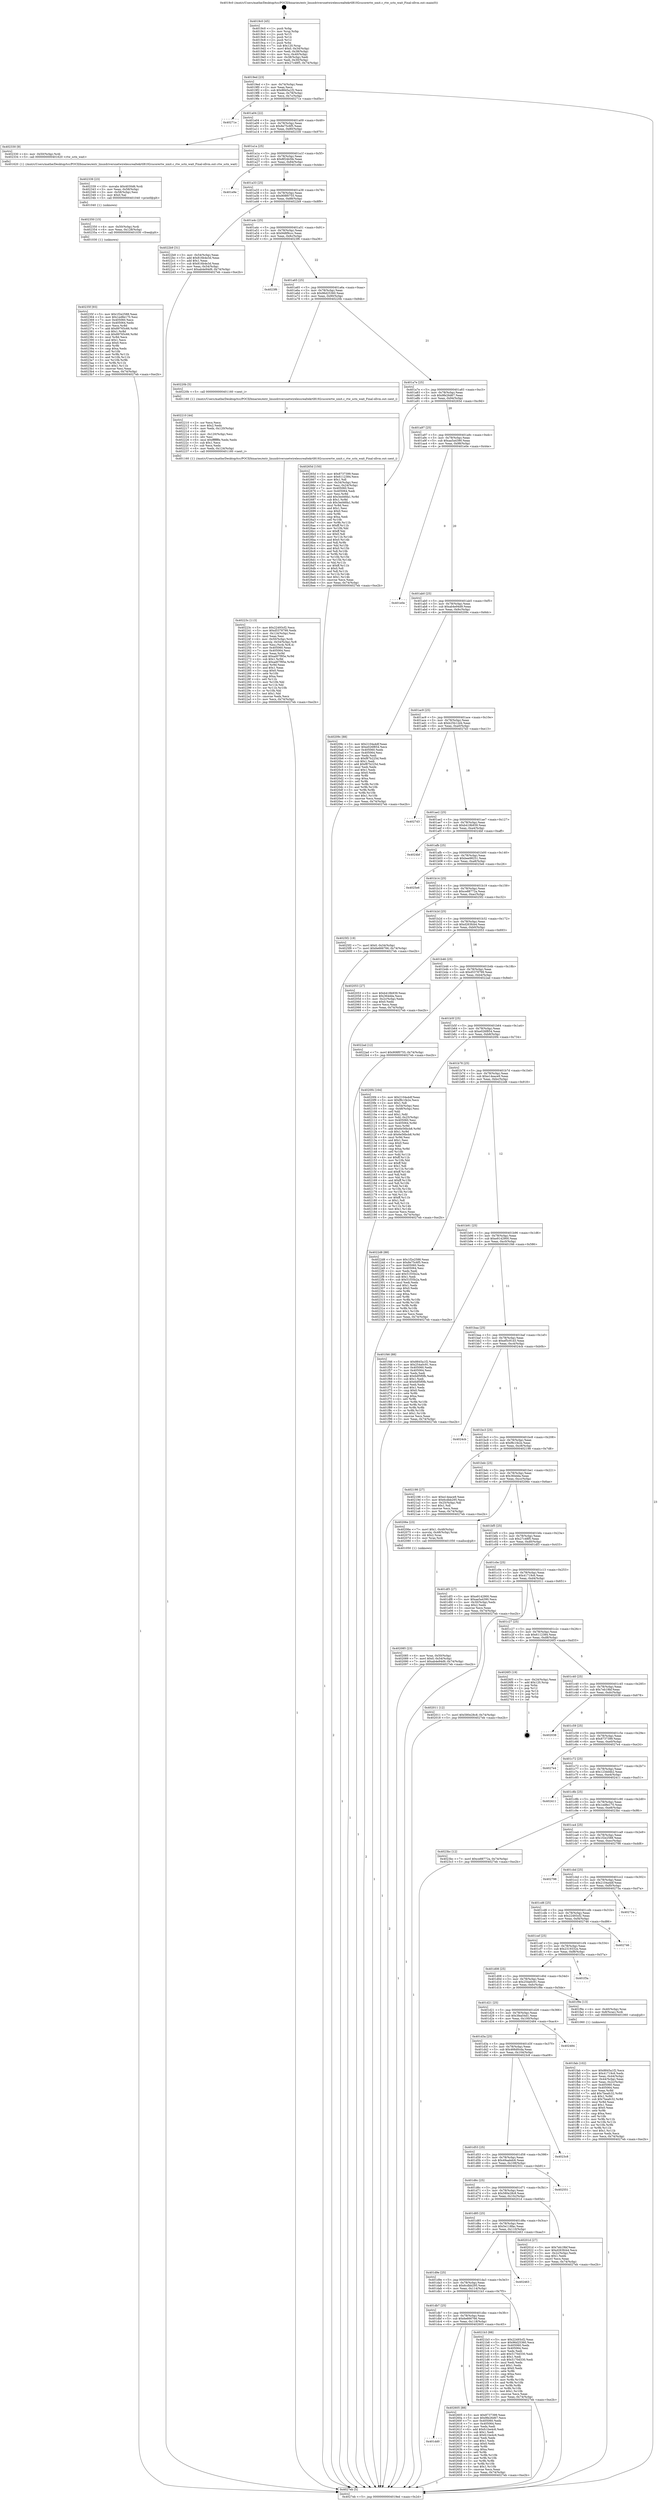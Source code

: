 digraph "0x4019c0" {
  label = "0x4019c0 (/mnt/c/Users/mathe/Desktop/tcc/POCII/binaries/extr_linuxdriversnetwirelessrealtekrtl8192cucorertw_xmit.c_rtw_sctx_wait_Final-ollvm.out::main(0))"
  labelloc = "t"
  node[shape=record]

  Entry [label="",width=0.3,height=0.3,shape=circle,fillcolor=black,style=filled]
  "0x4019ed" [label="{
     0x4019ed [23]\l
     | [instrs]\l
     &nbsp;&nbsp;0x4019ed \<+3\>: mov -0x74(%rbp),%eax\l
     &nbsp;&nbsp;0x4019f0 \<+2\>: mov %eax,%ecx\l
     &nbsp;&nbsp;0x4019f2 \<+6\>: sub $0x8845a1f2,%ecx\l
     &nbsp;&nbsp;0x4019f8 \<+3\>: mov %eax,-0x78(%rbp)\l
     &nbsp;&nbsp;0x4019fb \<+3\>: mov %ecx,-0x7c(%rbp)\l
     &nbsp;&nbsp;0x4019fe \<+6\>: je 000000000040271e \<main+0xd5e\>\l
  }"]
  "0x40271e" [label="{
     0x40271e\l
  }", style=dashed]
  "0x401a04" [label="{
     0x401a04 [22]\l
     | [instrs]\l
     &nbsp;&nbsp;0x401a04 \<+5\>: jmp 0000000000401a09 \<main+0x49\>\l
     &nbsp;&nbsp;0x401a09 \<+3\>: mov -0x78(%rbp),%eax\l
     &nbsp;&nbsp;0x401a0c \<+5\>: sub $0x8e75c6f5,%eax\l
     &nbsp;&nbsp;0x401a11 \<+3\>: mov %eax,-0x80(%rbp)\l
     &nbsp;&nbsp;0x401a14 \<+6\>: je 0000000000402330 \<main+0x970\>\l
  }"]
  Exit [label="",width=0.3,height=0.3,shape=circle,fillcolor=black,style=filled,peripheries=2]
  "0x402330" [label="{
     0x402330 [9]\l
     | [instrs]\l
     &nbsp;&nbsp;0x402330 \<+4\>: mov -0x50(%rbp),%rdi\l
     &nbsp;&nbsp;0x402334 \<+5\>: call 0000000000401620 \<rtw_sctx_wait\>\l
     | [calls]\l
     &nbsp;&nbsp;0x401620 \{1\} (/mnt/c/Users/mathe/Desktop/tcc/POCII/binaries/extr_linuxdriversnetwirelessrealtekrtl8192cucorertw_xmit.c_rtw_sctx_wait_Final-ollvm.out::rtw_sctx_wait)\l
  }"]
  "0x401a1a" [label="{
     0x401a1a [25]\l
     | [instrs]\l
     &nbsp;&nbsp;0x401a1a \<+5\>: jmp 0000000000401a1f \<main+0x5f\>\l
     &nbsp;&nbsp;0x401a1f \<+3\>: mov -0x78(%rbp),%eax\l
     &nbsp;&nbsp;0x401a22 \<+5\>: sub $0x8f24b5fe,%eax\l
     &nbsp;&nbsp;0x401a27 \<+6\>: mov %eax,-0x84(%rbp)\l
     &nbsp;&nbsp;0x401a2d \<+6\>: je 0000000000401e9e \<main+0x4de\>\l
  }"]
  "0x401dd0" [label="{
     0x401dd0\l
  }", style=dashed]
  "0x401e9e" [label="{
     0x401e9e\l
  }", style=dashed]
  "0x401a33" [label="{
     0x401a33 [25]\l
     | [instrs]\l
     &nbsp;&nbsp;0x401a33 \<+5\>: jmp 0000000000401a38 \<main+0x78\>\l
     &nbsp;&nbsp;0x401a38 \<+3\>: mov -0x78(%rbp),%eax\l
     &nbsp;&nbsp;0x401a3b \<+5\>: sub $0x908f0755,%eax\l
     &nbsp;&nbsp;0x401a40 \<+6\>: mov %eax,-0x88(%rbp)\l
     &nbsp;&nbsp;0x401a46 \<+6\>: je 00000000004022b9 \<main+0x8f9\>\l
  }"]
  "0x402605" [label="{
     0x402605 [88]\l
     | [instrs]\l
     &nbsp;&nbsp;0x402605 \<+5\>: mov $0x8737399,%eax\l
     &nbsp;&nbsp;0x40260a \<+5\>: mov $0x9fe26d67,%ecx\l
     &nbsp;&nbsp;0x40260f \<+7\>: mov 0x405060,%edx\l
     &nbsp;&nbsp;0x402616 \<+7\>: mov 0x405064,%esi\l
     &nbsp;&nbsp;0x40261d \<+2\>: mov %edx,%edi\l
     &nbsp;&nbsp;0x40261f \<+6\>: add $0xfc1be4c6,%edi\l
     &nbsp;&nbsp;0x402625 \<+3\>: sub $0x1,%edi\l
     &nbsp;&nbsp;0x402628 \<+6\>: sub $0xfc1be4c6,%edi\l
     &nbsp;&nbsp;0x40262e \<+3\>: imul %edi,%edx\l
     &nbsp;&nbsp;0x402631 \<+3\>: and $0x1,%edx\l
     &nbsp;&nbsp;0x402634 \<+3\>: cmp $0x0,%edx\l
     &nbsp;&nbsp;0x402637 \<+4\>: sete %r8b\l
     &nbsp;&nbsp;0x40263b \<+3\>: cmp $0xa,%esi\l
     &nbsp;&nbsp;0x40263e \<+4\>: setl %r9b\l
     &nbsp;&nbsp;0x402642 \<+3\>: mov %r8b,%r10b\l
     &nbsp;&nbsp;0x402645 \<+3\>: and %r9b,%r10b\l
     &nbsp;&nbsp;0x402648 \<+3\>: xor %r9b,%r8b\l
     &nbsp;&nbsp;0x40264b \<+3\>: or %r8b,%r10b\l
     &nbsp;&nbsp;0x40264e \<+4\>: test $0x1,%r10b\l
     &nbsp;&nbsp;0x402652 \<+3\>: cmovne %ecx,%eax\l
     &nbsp;&nbsp;0x402655 \<+3\>: mov %eax,-0x74(%rbp)\l
     &nbsp;&nbsp;0x402658 \<+5\>: jmp 00000000004027eb \<main+0xe2b\>\l
  }"]
  "0x4022b9" [label="{
     0x4022b9 [31]\l
     | [instrs]\l
     &nbsp;&nbsp;0x4022b9 \<+3\>: mov -0x54(%rbp),%eax\l
     &nbsp;&nbsp;0x4022bc \<+5\>: add $0x816b4e3d,%eax\l
     &nbsp;&nbsp;0x4022c1 \<+3\>: add $0x1,%eax\l
     &nbsp;&nbsp;0x4022c4 \<+5\>: sub $0x816b4e3d,%eax\l
     &nbsp;&nbsp;0x4022c9 \<+3\>: mov %eax,-0x54(%rbp)\l
     &nbsp;&nbsp;0x4022cc \<+7\>: movl $0xab4e94d9,-0x74(%rbp)\l
     &nbsp;&nbsp;0x4022d3 \<+5\>: jmp 00000000004027eb \<main+0xe2b\>\l
  }"]
  "0x401a4c" [label="{
     0x401a4c [25]\l
     | [instrs]\l
     &nbsp;&nbsp;0x401a4c \<+5\>: jmp 0000000000401a51 \<main+0x91\>\l
     &nbsp;&nbsp;0x401a51 \<+3\>: mov -0x78(%rbp),%eax\l
     &nbsp;&nbsp;0x401a54 \<+5\>: sub $0x948f9ccc,%eax\l
     &nbsp;&nbsp;0x401a59 \<+6\>: mov %eax,-0x8c(%rbp)\l
     &nbsp;&nbsp;0x401a5f \<+6\>: je 00000000004023f6 \<main+0xa36\>\l
  }"]
  "0x40235f" [label="{
     0x40235f [93]\l
     | [instrs]\l
     &nbsp;&nbsp;0x40235f \<+5\>: mov $0x1f2e2588,%eax\l
     &nbsp;&nbsp;0x402364 \<+5\>: mov $0x1ed8e170,%esi\l
     &nbsp;&nbsp;0x402369 \<+7\>: mov 0x405060,%ecx\l
     &nbsp;&nbsp;0x402370 \<+7\>: mov 0x405064,%edx\l
     &nbsp;&nbsp;0x402377 \<+3\>: mov %ecx,%r8d\l
     &nbsp;&nbsp;0x40237a \<+7\>: add $0x89765c66,%r8d\l
     &nbsp;&nbsp;0x402381 \<+4\>: sub $0x1,%r8d\l
     &nbsp;&nbsp;0x402385 \<+7\>: sub $0x89765c66,%r8d\l
     &nbsp;&nbsp;0x40238c \<+4\>: imul %r8d,%ecx\l
     &nbsp;&nbsp;0x402390 \<+3\>: and $0x1,%ecx\l
     &nbsp;&nbsp;0x402393 \<+3\>: cmp $0x0,%ecx\l
     &nbsp;&nbsp;0x402396 \<+4\>: sete %r9b\l
     &nbsp;&nbsp;0x40239a \<+3\>: cmp $0xa,%edx\l
     &nbsp;&nbsp;0x40239d \<+4\>: setl %r10b\l
     &nbsp;&nbsp;0x4023a1 \<+3\>: mov %r9b,%r11b\l
     &nbsp;&nbsp;0x4023a4 \<+3\>: and %r10b,%r11b\l
     &nbsp;&nbsp;0x4023a7 \<+3\>: xor %r10b,%r9b\l
     &nbsp;&nbsp;0x4023aa \<+3\>: or %r9b,%r11b\l
     &nbsp;&nbsp;0x4023ad \<+4\>: test $0x1,%r11b\l
     &nbsp;&nbsp;0x4023b1 \<+3\>: cmovne %esi,%eax\l
     &nbsp;&nbsp;0x4023b4 \<+3\>: mov %eax,-0x74(%rbp)\l
     &nbsp;&nbsp;0x4023b7 \<+5\>: jmp 00000000004027eb \<main+0xe2b\>\l
  }"]
  "0x4023f6" [label="{
     0x4023f6\l
  }", style=dashed]
  "0x401a65" [label="{
     0x401a65 [25]\l
     | [instrs]\l
     &nbsp;&nbsp;0x401a65 \<+5\>: jmp 0000000000401a6a \<main+0xaa\>\l
     &nbsp;&nbsp;0x401a6a \<+3\>: mov -0x78(%rbp),%eax\l
     &nbsp;&nbsp;0x401a6d \<+5\>: sub $0x96d25360,%eax\l
     &nbsp;&nbsp;0x401a72 \<+6\>: mov %eax,-0x90(%rbp)\l
     &nbsp;&nbsp;0x401a78 \<+6\>: je 000000000040220b \<main+0x84b\>\l
  }"]
  "0x402350" [label="{
     0x402350 [15]\l
     | [instrs]\l
     &nbsp;&nbsp;0x402350 \<+4\>: mov -0x50(%rbp),%rdi\l
     &nbsp;&nbsp;0x402354 \<+6\>: mov %eax,-0x128(%rbp)\l
     &nbsp;&nbsp;0x40235a \<+5\>: call 0000000000401030 \<free@plt\>\l
     | [calls]\l
     &nbsp;&nbsp;0x401030 \{1\} (unknown)\l
  }"]
  "0x40220b" [label="{
     0x40220b [5]\l
     | [instrs]\l
     &nbsp;&nbsp;0x40220b \<+5\>: call 0000000000401160 \<next_i\>\l
     | [calls]\l
     &nbsp;&nbsp;0x401160 \{1\} (/mnt/c/Users/mathe/Desktop/tcc/POCII/binaries/extr_linuxdriversnetwirelessrealtekrtl8192cucorertw_xmit.c_rtw_sctx_wait_Final-ollvm.out::next_i)\l
  }"]
  "0x401a7e" [label="{
     0x401a7e [25]\l
     | [instrs]\l
     &nbsp;&nbsp;0x401a7e \<+5\>: jmp 0000000000401a83 \<main+0xc3\>\l
     &nbsp;&nbsp;0x401a83 \<+3\>: mov -0x78(%rbp),%eax\l
     &nbsp;&nbsp;0x401a86 \<+5\>: sub $0x9fe26d67,%eax\l
     &nbsp;&nbsp;0x401a8b \<+6\>: mov %eax,-0x94(%rbp)\l
     &nbsp;&nbsp;0x401a91 \<+6\>: je 000000000040265d \<main+0xc9d\>\l
  }"]
  "0x402339" [label="{
     0x402339 [23]\l
     | [instrs]\l
     &nbsp;&nbsp;0x402339 \<+10\>: movabs $0x4030d6,%rdi\l
     &nbsp;&nbsp;0x402343 \<+3\>: mov %eax,-0x58(%rbp)\l
     &nbsp;&nbsp;0x402346 \<+3\>: mov -0x58(%rbp),%esi\l
     &nbsp;&nbsp;0x402349 \<+2\>: mov $0x0,%al\l
     &nbsp;&nbsp;0x40234b \<+5\>: call 0000000000401040 \<printf@plt\>\l
     | [calls]\l
     &nbsp;&nbsp;0x401040 \{1\} (unknown)\l
  }"]
  "0x40265d" [label="{
     0x40265d [150]\l
     | [instrs]\l
     &nbsp;&nbsp;0x40265d \<+5\>: mov $0x8737399,%eax\l
     &nbsp;&nbsp;0x402662 \<+5\>: mov $0x6112384,%ecx\l
     &nbsp;&nbsp;0x402667 \<+2\>: mov $0x1,%dl\l
     &nbsp;&nbsp;0x402669 \<+3\>: mov -0x34(%rbp),%esi\l
     &nbsp;&nbsp;0x40266c \<+3\>: mov %esi,-0x24(%rbp)\l
     &nbsp;&nbsp;0x40266f \<+7\>: mov 0x405060,%esi\l
     &nbsp;&nbsp;0x402676 \<+7\>: mov 0x405064,%edi\l
     &nbsp;&nbsp;0x40267d \<+3\>: mov %esi,%r8d\l
     &nbsp;&nbsp;0x402680 \<+7\>: add $0x3ed46fa1,%r8d\l
     &nbsp;&nbsp;0x402687 \<+4\>: sub $0x1,%r8d\l
     &nbsp;&nbsp;0x40268b \<+7\>: sub $0x3ed46fa1,%r8d\l
     &nbsp;&nbsp;0x402692 \<+4\>: imul %r8d,%esi\l
     &nbsp;&nbsp;0x402696 \<+3\>: and $0x1,%esi\l
     &nbsp;&nbsp;0x402699 \<+3\>: cmp $0x0,%esi\l
     &nbsp;&nbsp;0x40269c \<+4\>: sete %r9b\l
     &nbsp;&nbsp;0x4026a0 \<+3\>: cmp $0xa,%edi\l
     &nbsp;&nbsp;0x4026a3 \<+4\>: setl %r10b\l
     &nbsp;&nbsp;0x4026a7 \<+3\>: mov %r9b,%r11b\l
     &nbsp;&nbsp;0x4026aa \<+4\>: xor $0xff,%r11b\l
     &nbsp;&nbsp;0x4026ae \<+3\>: mov %r10b,%bl\l
     &nbsp;&nbsp;0x4026b1 \<+3\>: xor $0xff,%bl\l
     &nbsp;&nbsp;0x4026b4 \<+3\>: xor $0x0,%dl\l
     &nbsp;&nbsp;0x4026b7 \<+3\>: mov %r11b,%r14b\l
     &nbsp;&nbsp;0x4026ba \<+4\>: and $0x0,%r14b\l
     &nbsp;&nbsp;0x4026be \<+3\>: and %dl,%r9b\l
     &nbsp;&nbsp;0x4026c1 \<+3\>: mov %bl,%r15b\l
     &nbsp;&nbsp;0x4026c4 \<+4\>: and $0x0,%r15b\l
     &nbsp;&nbsp;0x4026c8 \<+3\>: and %dl,%r10b\l
     &nbsp;&nbsp;0x4026cb \<+3\>: or %r9b,%r14b\l
     &nbsp;&nbsp;0x4026ce \<+3\>: or %r10b,%r15b\l
     &nbsp;&nbsp;0x4026d1 \<+3\>: xor %r15b,%r14b\l
     &nbsp;&nbsp;0x4026d4 \<+3\>: or %bl,%r11b\l
     &nbsp;&nbsp;0x4026d7 \<+4\>: xor $0xff,%r11b\l
     &nbsp;&nbsp;0x4026db \<+3\>: or $0x0,%dl\l
     &nbsp;&nbsp;0x4026de \<+3\>: and %dl,%r11b\l
     &nbsp;&nbsp;0x4026e1 \<+3\>: or %r11b,%r14b\l
     &nbsp;&nbsp;0x4026e4 \<+4\>: test $0x1,%r14b\l
     &nbsp;&nbsp;0x4026e8 \<+3\>: cmovne %ecx,%eax\l
     &nbsp;&nbsp;0x4026eb \<+3\>: mov %eax,-0x74(%rbp)\l
     &nbsp;&nbsp;0x4026ee \<+5\>: jmp 00000000004027eb \<main+0xe2b\>\l
  }"]
  "0x401a97" [label="{
     0x401a97 [25]\l
     | [instrs]\l
     &nbsp;&nbsp;0x401a97 \<+5\>: jmp 0000000000401a9c \<main+0xdc\>\l
     &nbsp;&nbsp;0x401a9c \<+3\>: mov -0x78(%rbp),%eax\l
     &nbsp;&nbsp;0x401a9f \<+5\>: sub $0xaa5a4390,%eax\l
     &nbsp;&nbsp;0x401aa4 \<+6\>: mov %eax,-0x98(%rbp)\l
     &nbsp;&nbsp;0x401aaa \<+6\>: je 0000000000401e0e \<main+0x44e\>\l
  }"]
  "0x40223c" [label="{
     0x40223c [113]\l
     | [instrs]\l
     &nbsp;&nbsp;0x40223c \<+5\>: mov $0x22493cf2,%ecx\l
     &nbsp;&nbsp;0x402241 \<+5\>: mov $0xd5378799,%edx\l
     &nbsp;&nbsp;0x402246 \<+6\>: mov -0x124(%rbp),%esi\l
     &nbsp;&nbsp;0x40224c \<+3\>: imul %eax,%esi\l
     &nbsp;&nbsp;0x40224f \<+4\>: mov -0x50(%rbp),%rdi\l
     &nbsp;&nbsp;0x402253 \<+4\>: movslq -0x54(%rbp),%r8\l
     &nbsp;&nbsp;0x402257 \<+4\>: mov %esi,(%rdi,%r8,4)\l
     &nbsp;&nbsp;0x40225b \<+7\>: mov 0x405060,%eax\l
     &nbsp;&nbsp;0x402262 \<+7\>: mov 0x405064,%esi\l
     &nbsp;&nbsp;0x402269 \<+3\>: mov %eax,%r9d\l
     &nbsp;&nbsp;0x40226c \<+7\>: add $0xad07f95e,%r9d\l
     &nbsp;&nbsp;0x402273 \<+4\>: sub $0x1,%r9d\l
     &nbsp;&nbsp;0x402277 \<+7\>: sub $0xad07f95e,%r9d\l
     &nbsp;&nbsp;0x40227e \<+4\>: imul %r9d,%eax\l
     &nbsp;&nbsp;0x402282 \<+3\>: and $0x1,%eax\l
     &nbsp;&nbsp;0x402285 \<+3\>: cmp $0x0,%eax\l
     &nbsp;&nbsp;0x402288 \<+4\>: sete %r10b\l
     &nbsp;&nbsp;0x40228c \<+3\>: cmp $0xa,%esi\l
     &nbsp;&nbsp;0x40228f \<+4\>: setl %r11b\l
     &nbsp;&nbsp;0x402293 \<+3\>: mov %r10b,%bl\l
     &nbsp;&nbsp;0x402296 \<+3\>: and %r11b,%bl\l
     &nbsp;&nbsp;0x402299 \<+3\>: xor %r11b,%r10b\l
     &nbsp;&nbsp;0x40229c \<+3\>: or %r10b,%bl\l
     &nbsp;&nbsp;0x40229f \<+3\>: test $0x1,%bl\l
     &nbsp;&nbsp;0x4022a2 \<+3\>: cmovne %edx,%ecx\l
     &nbsp;&nbsp;0x4022a5 \<+3\>: mov %ecx,-0x74(%rbp)\l
     &nbsp;&nbsp;0x4022a8 \<+5\>: jmp 00000000004027eb \<main+0xe2b\>\l
  }"]
  "0x401e0e" [label="{
     0x401e0e\l
  }", style=dashed]
  "0x401ab0" [label="{
     0x401ab0 [25]\l
     | [instrs]\l
     &nbsp;&nbsp;0x401ab0 \<+5\>: jmp 0000000000401ab5 \<main+0xf5\>\l
     &nbsp;&nbsp;0x401ab5 \<+3\>: mov -0x78(%rbp),%eax\l
     &nbsp;&nbsp;0x401ab8 \<+5\>: sub $0xab4e94d9,%eax\l
     &nbsp;&nbsp;0x401abd \<+6\>: mov %eax,-0x9c(%rbp)\l
     &nbsp;&nbsp;0x401ac3 \<+6\>: je 000000000040209c \<main+0x6dc\>\l
  }"]
  "0x402210" [label="{
     0x402210 [44]\l
     | [instrs]\l
     &nbsp;&nbsp;0x402210 \<+2\>: xor %ecx,%ecx\l
     &nbsp;&nbsp;0x402212 \<+5\>: mov $0x2,%edx\l
     &nbsp;&nbsp;0x402217 \<+6\>: mov %edx,-0x120(%rbp)\l
     &nbsp;&nbsp;0x40221d \<+1\>: cltd\l
     &nbsp;&nbsp;0x40221e \<+6\>: mov -0x120(%rbp),%esi\l
     &nbsp;&nbsp;0x402224 \<+2\>: idiv %esi\l
     &nbsp;&nbsp;0x402226 \<+6\>: imul $0xfffffffe,%edx,%edx\l
     &nbsp;&nbsp;0x40222c \<+3\>: sub $0x1,%ecx\l
     &nbsp;&nbsp;0x40222f \<+2\>: sub %ecx,%edx\l
     &nbsp;&nbsp;0x402231 \<+6\>: mov %edx,-0x124(%rbp)\l
     &nbsp;&nbsp;0x402237 \<+5\>: call 0000000000401160 \<next_i\>\l
     | [calls]\l
     &nbsp;&nbsp;0x401160 \{1\} (/mnt/c/Users/mathe/Desktop/tcc/POCII/binaries/extr_linuxdriversnetwirelessrealtekrtl8192cucorertw_xmit.c_rtw_sctx_wait_Final-ollvm.out::next_i)\l
  }"]
  "0x40209c" [label="{
     0x40209c [88]\l
     | [instrs]\l
     &nbsp;&nbsp;0x40209c \<+5\>: mov $0x2104a4df,%eax\l
     &nbsp;&nbsp;0x4020a1 \<+5\>: mov $0xe026f854,%ecx\l
     &nbsp;&nbsp;0x4020a6 \<+7\>: mov 0x405060,%edx\l
     &nbsp;&nbsp;0x4020ad \<+7\>: mov 0x405064,%esi\l
     &nbsp;&nbsp;0x4020b4 \<+2\>: mov %edx,%edi\l
     &nbsp;&nbsp;0x4020b6 \<+6\>: sub $0xf87b225d,%edi\l
     &nbsp;&nbsp;0x4020bc \<+3\>: sub $0x1,%edi\l
     &nbsp;&nbsp;0x4020bf \<+6\>: add $0xf87b225d,%edi\l
     &nbsp;&nbsp;0x4020c5 \<+3\>: imul %edi,%edx\l
     &nbsp;&nbsp;0x4020c8 \<+3\>: and $0x1,%edx\l
     &nbsp;&nbsp;0x4020cb \<+3\>: cmp $0x0,%edx\l
     &nbsp;&nbsp;0x4020ce \<+4\>: sete %r8b\l
     &nbsp;&nbsp;0x4020d2 \<+3\>: cmp $0xa,%esi\l
     &nbsp;&nbsp;0x4020d5 \<+4\>: setl %r9b\l
     &nbsp;&nbsp;0x4020d9 \<+3\>: mov %r8b,%r10b\l
     &nbsp;&nbsp;0x4020dc \<+3\>: and %r9b,%r10b\l
     &nbsp;&nbsp;0x4020df \<+3\>: xor %r9b,%r8b\l
     &nbsp;&nbsp;0x4020e2 \<+3\>: or %r8b,%r10b\l
     &nbsp;&nbsp;0x4020e5 \<+4\>: test $0x1,%r10b\l
     &nbsp;&nbsp;0x4020e9 \<+3\>: cmovne %ecx,%eax\l
     &nbsp;&nbsp;0x4020ec \<+3\>: mov %eax,-0x74(%rbp)\l
     &nbsp;&nbsp;0x4020ef \<+5\>: jmp 00000000004027eb \<main+0xe2b\>\l
  }"]
  "0x401ac9" [label="{
     0x401ac9 [25]\l
     | [instrs]\l
     &nbsp;&nbsp;0x401ac9 \<+5\>: jmp 0000000000401ace \<main+0x10e\>\l
     &nbsp;&nbsp;0x401ace \<+3\>: mov -0x78(%rbp),%eax\l
     &nbsp;&nbsp;0x401ad1 \<+5\>: sub $0xb25b12d4,%eax\l
     &nbsp;&nbsp;0x401ad6 \<+6\>: mov %eax,-0xa0(%rbp)\l
     &nbsp;&nbsp;0x401adc \<+6\>: je 00000000004027d3 \<main+0xe13\>\l
  }"]
  "0x401db7" [label="{
     0x401db7 [25]\l
     | [instrs]\l
     &nbsp;&nbsp;0x401db7 \<+5\>: jmp 0000000000401dbc \<main+0x3fc\>\l
     &nbsp;&nbsp;0x401dbc \<+3\>: mov -0x78(%rbp),%eax\l
     &nbsp;&nbsp;0x401dbf \<+5\>: sub $0x6e666766,%eax\l
     &nbsp;&nbsp;0x401dc4 \<+6\>: mov %eax,-0x118(%rbp)\l
     &nbsp;&nbsp;0x401dca \<+6\>: je 0000000000402605 \<main+0xc45\>\l
  }"]
  "0x4027d3" [label="{
     0x4027d3\l
  }", style=dashed]
  "0x401ae2" [label="{
     0x401ae2 [25]\l
     | [instrs]\l
     &nbsp;&nbsp;0x401ae2 \<+5\>: jmp 0000000000401ae7 \<main+0x127\>\l
     &nbsp;&nbsp;0x401ae7 \<+3\>: mov -0x78(%rbp),%eax\l
     &nbsp;&nbsp;0x401aea \<+5\>: sub $0xb418b939,%eax\l
     &nbsp;&nbsp;0x401aef \<+6\>: mov %eax,-0xa4(%rbp)\l
     &nbsp;&nbsp;0x401af5 \<+6\>: je 00000000004024bf \<main+0xaff\>\l
  }"]
  "0x4021b3" [label="{
     0x4021b3 [88]\l
     | [instrs]\l
     &nbsp;&nbsp;0x4021b3 \<+5\>: mov $0x22493cf2,%eax\l
     &nbsp;&nbsp;0x4021b8 \<+5\>: mov $0x96d25360,%ecx\l
     &nbsp;&nbsp;0x4021bd \<+7\>: mov 0x405060,%edx\l
     &nbsp;&nbsp;0x4021c4 \<+7\>: mov 0x405064,%esi\l
     &nbsp;&nbsp;0x4021cb \<+2\>: mov %edx,%edi\l
     &nbsp;&nbsp;0x4021cd \<+6\>: add $0x5170d330,%edi\l
     &nbsp;&nbsp;0x4021d3 \<+3\>: sub $0x1,%edi\l
     &nbsp;&nbsp;0x4021d6 \<+6\>: sub $0x5170d330,%edi\l
     &nbsp;&nbsp;0x4021dc \<+3\>: imul %edi,%edx\l
     &nbsp;&nbsp;0x4021df \<+3\>: and $0x1,%edx\l
     &nbsp;&nbsp;0x4021e2 \<+3\>: cmp $0x0,%edx\l
     &nbsp;&nbsp;0x4021e5 \<+4\>: sete %r8b\l
     &nbsp;&nbsp;0x4021e9 \<+3\>: cmp $0xa,%esi\l
     &nbsp;&nbsp;0x4021ec \<+4\>: setl %r9b\l
     &nbsp;&nbsp;0x4021f0 \<+3\>: mov %r8b,%r10b\l
     &nbsp;&nbsp;0x4021f3 \<+3\>: and %r9b,%r10b\l
     &nbsp;&nbsp;0x4021f6 \<+3\>: xor %r9b,%r8b\l
     &nbsp;&nbsp;0x4021f9 \<+3\>: or %r8b,%r10b\l
     &nbsp;&nbsp;0x4021fc \<+4\>: test $0x1,%r10b\l
     &nbsp;&nbsp;0x402200 \<+3\>: cmovne %ecx,%eax\l
     &nbsp;&nbsp;0x402203 \<+3\>: mov %eax,-0x74(%rbp)\l
     &nbsp;&nbsp;0x402206 \<+5\>: jmp 00000000004027eb \<main+0xe2b\>\l
  }"]
  "0x4024bf" [label="{
     0x4024bf\l
  }", style=dashed]
  "0x401afb" [label="{
     0x401afb [25]\l
     | [instrs]\l
     &nbsp;&nbsp;0x401afb \<+5\>: jmp 0000000000401b00 \<main+0x140\>\l
     &nbsp;&nbsp;0x401b00 \<+3\>: mov -0x78(%rbp),%eax\l
     &nbsp;&nbsp;0x401b03 \<+5\>: sub $0xbee98251,%eax\l
     &nbsp;&nbsp;0x401b08 \<+6\>: mov %eax,-0xa8(%rbp)\l
     &nbsp;&nbsp;0x401b0e \<+6\>: je 00000000004025e6 \<main+0xc26\>\l
  }"]
  "0x401d9e" [label="{
     0x401d9e [25]\l
     | [instrs]\l
     &nbsp;&nbsp;0x401d9e \<+5\>: jmp 0000000000401da3 \<main+0x3e3\>\l
     &nbsp;&nbsp;0x401da3 \<+3\>: mov -0x78(%rbp),%eax\l
     &nbsp;&nbsp;0x401da6 \<+5\>: sub $0x6cdbb295,%eax\l
     &nbsp;&nbsp;0x401dab \<+6\>: mov %eax,-0x114(%rbp)\l
     &nbsp;&nbsp;0x401db1 \<+6\>: je 00000000004021b3 \<main+0x7f3\>\l
  }"]
  "0x4025e6" [label="{
     0x4025e6\l
  }", style=dashed]
  "0x401b14" [label="{
     0x401b14 [25]\l
     | [instrs]\l
     &nbsp;&nbsp;0x401b14 \<+5\>: jmp 0000000000401b19 \<main+0x159\>\l
     &nbsp;&nbsp;0x401b19 \<+3\>: mov -0x78(%rbp),%eax\l
     &nbsp;&nbsp;0x401b1c \<+5\>: sub $0xce88772a,%eax\l
     &nbsp;&nbsp;0x401b21 \<+6\>: mov %eax,-0xac(%rbp)\l
     &nbsp;&nbsp;0x401b27 \<+6\>: je 00000000004025f2 \<main+0xc32\>\l
  }"]
  "0x402463" [label="{
     0x402463\l
  }", style=dashed]
  "0x4025f2" [label="{
     0x4025f2 [19]\l
     | [instrs]\l
     &nbsp;&nbsp;0x4025f2 \<+7\>: movl $0x0,-0x34(%rbp)\l
     &nbsp;&nbsp;0x4025f9 \<+7\>: movl $0x6e666766,-0x74(%rbp)\l
     &nbsp;&nbsp;0x402600 \<+5\>: jmp 00000000004027eb \<main+0xe2b\>\l
  }"]
  "0x401b2d" [label="{
     0x401b2d [25]\l
     | [instrs]\l
     &nbsp;&nbsp;0x401b2d \<+5\>: jmp 0000000000401b32 \<main+0x172\>\l
     &nbsp;&nbsp;0x401b32 \<+3\>: mov -0x78(%rbp),%eax\l
     &nbsp;&nbsp;0x401b35 \<+5\>: sub $0xd263fcb4,%eax\l
     &nbsp;&nbsp;0x401b3a \<+6\>: mov %eax,-0xb0(%rbp)\l
     &nbsp;&nbsp;0x401b40 \<+6\>: je 0000000000402053 \<main+0x693\>\l
  }"]
  "0x402085" [label="{
     0x402085 [23]\l
     | [instrs]\l
     &nbsp;&nbsp;0x402085 \<+4\>: mov %rax,-0x50(%rbp)\l
     &nbsp;&nbsp;0x402089 \<+7\>: movl $0x0,-0x54(%rbp)\l
     &nbsp;&nbsp;0x402090 \<+7\>: movl $0xab4e94d9,-0x74(%rbp)\l
     &nbsp;&nbsp;0x402097 \<+5\>: jmp 00000000004027eb \<main+0xe2b\>\l
  }"]
  "0x402053" [label="{
     0x402053 [27]\l
     | [instrs]\l
     &nbsp;&nbsp;0x402053 \<+5\>: mov $0xb418b939,%eax\l
     &nbsp;&nbsp;0x402058 \<+5\>: mov $0x364dda,%ecx\l
     &nbsp;&nbsp;0x40205d \<+3\>: mov -0x2c(%rbp),%edx\l
     &nbsp;&nbsp;0x402060 \<+3\>: cmp $0x0,%edx\l
     &nbsp;&nbsp;0x402063 \<+3\>: cmove %ecx,%eax\l
     &nbsp;&nbsp;0x402066 \<+3\>: mov %eax,-0x74(%rbp)\l
     &nbsp;&nbsp;0x402069 \<+5\>: jmp 00000000004027eb \<main+0xe2b\>\l
  }"]
  "0x401b46" [label="{
     0x401b46 [25]\l
     | [instrs]\l
     &nbsp;&nbsp;0x401b46 \<+5\>: jmp 0000000000401b4b \<main+0x18b\>\l
     &nbsp;&nbsp;0x401b4b \<+3\>: mov -0x78(%rbp),%eax\l
     &nbsp;&nbsp;0x401b4e \<+5\>: sub $0xd5378799,%eax\l
     &nbsp;&nbsp;0x401b53 \<+6\>: mov %eax,-0xb4(%rbp)\l
     &nbsp;&nbsp;0x401b59 \<+6\>: je 00000000004022ad \<main+0x8ed\>\l
  }"]
  "0x401d85" [label="{
     0x401d85 [25]\l
     | [instrs]\l
     &nbsp;&nbsp;0x401d85 \<+5\>: jmp 0000000000401d8a \<main+0x3ca\>\l
     &nbsp;&nbsp;0x401d8a \<+3\>: mov -0x78(%rbp),%eax\l
     &nbsp;&nbsp;0x401d8d \<+5\>: sub $0x5e118fac,%eax\l
     &nbsp;&nbsp;0x401d92 \<+6\>: mov %eax,-0x110(%rbp)\l
     &nbsp;&nbsp;0x401d98 \<+6\>: je 0000000000402463 \<main+0xaa3\>\l
  }"]
  "0x4022ad" [label="{
     0x4022ad [12]\l
     | [instrs]\l
     &nbsp;&nbsp;0x4022ad \<+7\>: movl $0x908f0755,-0x74(%rbp)\l
     &nbsp;&nbsp;0x4022b4 \<+5\>: jmp 00000000004027eb \<main+0xe2b\>\l
  }"]
  "0x401b5f" [label="{
     0x401b5f [25]\l
     | [instrs]\l
     &nbsp;&nbsp;0x401b5f \<+5\>: jmp 0000000000401b64 \<main+0x1a4\>\l
     &nbsp;&nbsp;0x401b64 \<+3\>: mov -0x78(%rbp),%eax\l
     &nbsp;&nbsp;0x401b67 \<+5\>: sub $0xe026f854,%eax\l
     &nbsp;&nbsp;0x401b6c \<+6\>: mov %eax,-0xb8(%rbp)\l
     &nbsp;&nbsp;0x401b72 \<+6\>: je 00000000004020f4 \<main+0x734\>\l
  }"]
  "0x40201d" [label="{
     0x40201d [27]\l
     | [instrs]\l
     &nbsp;&nbsp;0x40201d \<+5\>: mov $0x7eb19bf,%eax\l
     &nbsp;&nbsp;0x402022 \<+5\>: mov $0xd263fcb4,%ecx\l
     &nbsp;&nbsp;0x402027 \<+3\>: mov -0x2c(%rbp),%edx\l
     &nbsp;&nbsp;0x40202a \<+3\>: cmp $0x1,%edx\l
     &nbsp;&nbsp;0x40202d \<+3\>: cmovl %ecx,%eax\l
     &nbsp;&nbsp;0x402030 \<+3\>: mov %eax,-0x74(%rbp)\l
     &nbsp;&nbsp;0x402033 \<+5\>: jmp 00000000004027eb \<main+0xe2b\>\l
  }"]
  "0x4020f4" [label="{
     0x4020f4 [164]\l
     | [instrs]\l
     &nbsp;&nbsp;0x4020f4 \<+5\>: mov $0x2104a4df,%eax\l
     &nbsp;&nbsp;0x4020f9 \<+5\>: mov $0xf8c1fe2e,%ecx\l
     &nbsp;&nbsp;0x4020fe \<+2\>: mov $0x1,%dl\l
     &nbsp;&nbsp;0x402100 \<+3\>: mov -0x54(%rbp),%esi\l
     &nbsp;&nbsp;0x402103 \<+3\>: cmp -0x48(%rbp),%esi\l
     &nbsp;&nbsp;0x402106 \<+4\>: setl %dil\l
     &nbsp;&nbsp;0x40210a \<+4\>: and $0x1,%dil\l
     &nbsp;&nbsp;0x40210e \<+4\>: mov %dil,-0x25(%rbp)\l
     &nbsp;&nbsp;0x402112 \<+7\>: mov 0x405060,%esi\l
     &nbsp;&nbsp;0x402119 \<+8\>: mov 0x405064,%r8d\l
     &nbsp;&nbsp;0x402121 \<+3\>: mov %esi,%r9d\l
     &nbsp;&nbsp;0x402124 \<+7\>: add $0x6e56bcb8,%r9d\l
     &nbsp;&nbsp;0x40212b \<+4\>: sub $0x1,%r9d\l
     &nbsp;&nbsp;0x40212f \<+7\>: sub $0x6e56bcb8,%r9d\l
     &nbsp;&nbsp;0x402136 \<+4\>: imul %r9d,%esi\l
     &nbsp;&nbsp;0x40213a \<+3\>: and $0x1,%esi\l
     &nbsp;&nbsp;0x40213d \<+3\>: cmp $0x0,%esi\l
     &nbsp;&nbsp;0x402140 \<+4\>: sete %dil\l
     &nbsp;&nbsp;0x402144 \<+4\>: cmp $0xa,%r8d\l
     &nbsp;&nbsp;0x402148 \<+4\>: setl %r10b\l
     &nbsp;&nbsp;0x40214c \<+3\>: mov %dil,%r11b\l
     &nbsp;&nbsp;0x40214f \<+4\>: xor $0xff,%r11b\l
     &nbsp;&nbsp;0x402153 \<+3\>: mov %r10b,%bl\l
     &nbsp;&nbsp;0x402156 \<+3\>: xor $0xff,%bl\l
     &nbsp;&nbsp;0x402159 \<+3\>: xor $0x1,%dl\l
     &nbsp;&nbsp;0x40215c \<+3\>: mov %r11b,%r14b\l
     &nbsp;&nbsp;0x40215f \<+4\>: and $0xff,%r14b\l
     &nbsp;&nbsp;0x402163 \<+3\>: and %dl,%dil\l
     &nbsp;&nbsp;0x402166 \<+3\>: mov %bl,%r15b\l
     &nbsp;&nbsp;0x402169 \<+4\>: and $0xff,%r15b\l
     &nbsp;&nbsp;0x40216d \<+3\>: and %dl,%r10b\l
     &nbsp;&nbsp;0x402170 \<+3\>: or %dil,%r14b\l
     &nbsp;&nbsp;0x402173 \<+3\>: or %r10b,%r15b\l
     &nbsp;&nbsp;0x402176 \<+3\>: xor %r15b,%r14b\l
     &nbsp;&nbsp;0x402179 \<+3\>: or %bl,%r11b\l
     &nbsp;&nbsp;0x40217c \<+4\>: xor $0xff,%r11b\l
     &nbsp;&nbsp;0x402180 \<+3\>: or $0x1,%dl\l
     &nbsp;&nbsp;0x402183 \<+3\>: and %dl,%r11b\l
     &nbsp;&nbsp;0x402186 \<+3\>: or %r11b,%r14b\l
     &nbsp;&nbsp;0x402189 \<+4\>: test $0x1,%r14b\l
     &nbsp;&nbsp;0x40218d \<+3\>: cmovne %ecx,%eax\l
     &nbsp;&nbsp;0x402190 \<+3\>: mov %eax,-0x74(%rbp)\l
     &nbsp;&nbsp;0x402193 \<+5\>: jmp 00000000004027eb \<main+0xe2b\>\l
  }"]
  "0x401b78" [label="{
     0x401b78 [25]\l
     | [instrs]\l
     &nbsp;&nbsp;0x401b78 \<+5\>: jmp 0000000000401b7d \<main+0x1bd\>\l
     &nbsp;&nbsp;0x401b7d \<+3\>: mov -0x78(%rbp),%eax\l
     &nbsp;&nbsp;0x401b80 \<+5\>: sub $0xe14eace9,%eax\l
     &nbsp;&nbsp;0x401b85 \<+6\>: mov %eax,-0xbc(%rbp)\l
     &nbsp;&nbsp;0x401b8b \<+6\>: je 00000000004022d8 \<main+0x918\>\l
  }"]
  "0x401d6c" [label="{
     0x401d6c [25]\l
     | [instrs]\l
     &nbsp;&nbsp;0x401d6c \<+5\>: jmp 0000000000401d71 \<main+0x3b1\>\l
     &nbsp;&nbsp;0x401d71 \<+3\>: mov -0x78(%rbp),%eax\l
     &nbsp;&nbsp;0x401d74 \<+5\>: sub $0x580e28c8,%eax\l
     &nbsp;&nbsp;0x401d79 \<+6\>: mov %eax,-0x10c(%rbp)\l
     &nbsp;&nbsp;0x401d7f \<+6\>: je 000000000040201d \<main+0x65d\>\l
  }"]
  "0x4022d8" [label="{
     0x4022d8 [88]\l
     | [instrs]\l
     &nbsp;&nbsp;0x4022d8 \<+5\>: mov $0x1f2e2588,%eax\l
     &nbsp;&nbsp;0x4022dd \<+5\>: mov $0x8e75c6f5,%ecx\l
     &nbsp;&nbsp;0x4022e2 \<+7\>: mov 0x405060,%edx\l
     &nbsp;&nbsp;0x4022e9 \<+7\>: mov 0x405064,%esi\l
     &nbsp;&nbsp;0x4022f0 \<+2\>: mov %edx,%edi\l
     &nbsp;&nbsp;0x4022f2 \<+6\>: add $0x51f35b2a,%edi\l
     &nbsp;&nbsp;0x4022f8 \<+3\>: sub $0x1,%edi\l
     &nbsp;&nbsp;0x4022fb \<+6\>: sub $0x51f35b2a,%edi\l
     &nbsp;&nbsp;0x402301 \<+3\>: imul %edi,%edx\l
     &nbsp;&nbsp;0x402304 \<+3\>: and $0x1,%edx\l
     &nbsp;&nbsp;0x402307 \<+3\>: cmp $0x0,%edx\l
     &nbsp;&nbsp;0x40230a \<+4\>: sete %r8b\l
     &nbsp;&nbsp;0x40230e \<+3\>: cmp $0xa,%esi\l
     &nbsp;&nbsp;0x402311 \<+4\>: setl %r9b\l
     &nbsp;&nbsp;0x402315 \<+3\>: mov %r8b,%r10b\l
     &nbsp;&nbsp;0x402318 \<+3\>: and %r9b,%r10b\l
     &nbsp;&nbsp;0x40231b \<+3\>: xor %r9b,%r8b\l
     &nbsp;&nbsp;0x40231e \<+3\>: or %r8b,%r10b\l
     &nbsp;&nbsp;0x402321 \<+4\>: test $0x1,%r10b\l
     &nbsp;&nbsp;0x402325 \<+3\>: cmovne %ecx,%eax\l
     &nbsp;&nbsp;0x402328 \<+3\>: mov %eax,-0x74(%rbp)\l
     &nbsp;&nbsp;0x40232b \<+5\>: jmp 00000000004027eb \<main+0xe2b\>\l
  }"]
  "0x401b91" [label="{
     0x401b91 [25]\l
     | [instrs]\l
     &nbsp;&nbsp;0x401b91 \<+5\>: jmp 0000000000401b96 \<main+0x1d6\>\l
     &nbsp;&nbsp;0x401b96 \<+3\>: mov -0x78(%rbp),%eax\l
     &nbsp;&nbsp;0x401b99 \<+5\>: sub $0xe9142900,%eax\l
     &nbsp;&nbsp;0x401b9e \<+6\>: mov %eax,-0xc0(%rbp)\l
     &nbsp;&nbsp;0x401ba4 \<+6\>: je 0000000000401f46 \<main+0x586\>\l
  }"]
  "0x402551" [label="{
     0x402551\l
  }", style=dashed]
  "0x401f46" [label="{
     0x401f46 [88]\l
     | [instrs]\l
     &nbsp;&nbsp;0x401f46 \<+5\>: mov $0x8845a1f2,%eax\l
     &nbsp;&nbsp;0x401f4b \<+5\>: mov $0x254a0c91,%ecx\l
     &nbsp;&nbsp;0x401f50 \<+7\>: mov 0x405060,%edx\l
     &nbsp;&nbsp;0x401f57 \<+7\>: mov 0x405064,%esi\l
     &nbsp;&nbsp;0x401f5e \<+2\>: mov %edx,%edi\l
     &nbsp;&nbsp;0x401f60 \<+6\>: add $0x6df5f0fb,%edi\l
     &nbsp;&nbsp;0x401f66 \<+3\>: sub $0x1,%edi\l
     &nbsp;&nbsp;0x401f69 \<+6\>: sub $0x6df5f0fb,%edi\l
     &nbsp;&nbsp;0x401f6f \<+3\>: imul %edi,%edx\l
     &nbsp;&nbsp;0x401f72 \<+3\>: and $0x1,%edx\l
     &nbsp;&nbsp;0x401f75 \<+3\>: cmp $0x0,%edx\l
     &nbsp;&nbsp;0x401f78 \<+4\>: sete %r8b\l
     &nbsp;&nbsp;0x401f7c \<+3\>: cmp $0xa,%esi\l
     &nbsp;&nbsp;0x401f7f \<+4\>: setl %r9b\l
     &nbsp;&nbsp;0x401f83 \<+3\>: mov %r8b,%r10b\l
     &nbsp;&nbsp;0x401f86 \<+3\>: and %r9b,%r10b\l
     &nbsp;&nbsp;0x401f89 \<+3\>: xor %r9b,%r8b\l
     &nbsp;&nbsp;0x401f8c \<+3\>: or %r8b,%r10b\l
     &nbsp;&nbsp;0x401f8f \<+4\>: test $0x1,%r10b\l
     &nbsp;&nbsp;0x401f93 \<+3\>: cmovne %ecx,%eax\l
     &nbsp;&nbsp;0x401f96 \<+3\>: mov %eax,-0x74(%rbp)\l
     &nbsp;&nbsp;0x401f99 \<+5\>: jmp 00000000004027eb \<main+0xe2b\>\l
  }"]
  "0x401baa" [label="{
     0x401baa [25]\l
     | [instrs]\l
     &nbsp;&nbsp;0x401baa \<+5\>: jmp 0000000000401baf \<main+0x1ef\>\l
     &nbsp;&nbsp;0x401baf \<+3\>: mov -0x78(%rbp),%eax\l
     &nbsp;&nbsp;0x401bb2 \<+5\>: sub $0xef5c91d3,%eax\l
     &nbsp;&nbsp;0x401bb7 \<+6\>: mov %eax,-0xc4(%rbp)\l
     &nbsp;&nbsp;0x401bbd \<+6\>: je 00000000004024cb \<main+0xb0b\>\l
  }"]
  "0x401d53" [label="{
     0x401d53 [25]\l
     | [instrs]\l
     &nbsp;&nbsp;0x401d53 \<+5\>: jmp 0000000000401d58 \<main+0x398\>\l
     &nbsp;&nbsp;0x401d58 \<+3\>: mov -0x78(%rbp),%eax\l
     &nbsp;&nbsp;0x401d5b \<+5\>: sub $0x49aabdc6,%eax\l
     &nbsp;&nbsp;0x401d60 \<+6\>: mov %eax,-0x108(%rbp)\l
     &nbsp;&nbsp;0x401d66 \<+6\>: je 0000000000402551 \<main+0xb91\>\l
  }"]
  "0x4024cb" [label="{
     0x4024cb\l
  }", style=dashed]
  "0x401bc3" [label="{
     0x401bc3 [25]\l
     | [instrs]\l
     &nbsp;&nbsp;0x401bc3 \<+5\>: jmp 0000000000401bc8 \<main+0x208\>\l
     &nbsp;&nbsp;0x401bc8 \<+3\>: mov -0x78(%rbp),%eax\l
     &nbsp;&nbsp;0x401bcb \<+5\>: sub $0xf8c1fe2e,%eax\l
     &nbsp;&nbsp;0x401bd0 \<+6\>: mov %eax,-0xc8(%rbp)\l
     &nbsp;&nbsp;0x401bd6 \<+6\>: je 0000000000402198 \<main+0x7d8\>\l
  }"]
  "0x4023c8" [label="{
     0x4023c8\l
  }", style=dashed]
  "0x402198" [label="{
     0x402198 [27]\l
     | [instrs]\l
     &nbsp;&nbsp;0x402198 \<+5\>: mov $0xe14eace9,%eax\l
     &nbsp;&nbsp;0x40219d \<+5\>: mov $0x6cdbb295,%ecx\l
     &nbsp;&nbsp;0x4021a2 \<+3\>: mov -0x25(%rbp),%dl\l
     &nbsp;&nbsp;0x4021a5 \<+3\>: test $0x1,%dl\l
     &nbsp;&nbsp;0x4021a8 \<+3\>: cmovne %ecx,%eax\l
     &nbsp;&nbsp;0x4021ab \<+3\>: mov %eax,-0x74(%rbp)\l
     &nbsp;&nbsp;0x4021ae \<+5\>: jmp 00000000004027eb \<main+0xe2b\>\l
  }"]
  "0x401bdc" [label="{
     0x401bdc [25]\l
     | [instrs]\l
     &nbsp;&nbsp;0x401bdc \<+5\>: jmp 0000000000401be1 \<main+0x221\>\l
     &nbsp;&nbsp;0x401be1 \<+3\>: mov -0x78(%rbp),%eax\l
     &nbsp;&nbsp;0x401be4 \<+5\>: sub $0x364dda,%eax\l
     &nbsp;&nbsp;0x401be9 \<+6\>: mov %eax,-0xcc(%rbp)\l
     &nbsp;&nbsp;0x401bef \<+6\>: je 000000000040206e \<main+0x6ae\>\l
  }"]
  "0x401d3a" [label="{
     0x401d3a [25]\l
     | [instrs]\l
     &nbsp;&nbsp;0x401d3a \<+5\>: jmp 0000000000401d3f \<main+0x37f\>\l
     &nbsp;&nbsp;0x401d3f \<+3\>: mov -0x78(%rbp),%eax\l
     &nbsp;&nbsp;0x401d42 \<+5\>: sub $0x466d0cda,%eax\l
     &nbsp;&nbsp;0x401d47 \<+6\>: mov %eax,-0x104(%rbp)\l
     &nbsp;&nbsp;0x401d4d \<+6\>: je 00000000004023c8 \<main+0xa08\>\l
  }"]
  "0x40206e" [label="{
     0x40206e [23]\l
     | [instrs]\l
     &nbsp;&nbsp;0x40206e \<+7\>: movl $0x1,-0x48(%rbp)\l
     &nbsp;&nbsp;0x402075 \<+4\>: movslq -0x48(%rbp),%rax\l
     &nbsp;&nbsp;0x402079 \<+4\>: shl $0x2,%rax\l
     &nbsp;&nbsp;0x40207d \<+3\>: mov %rax,%rdi\l
     &nbsp;&nbsp;0x402080 \<+5\>: call 0000000000401050 \<malloc@plt\>\l
     | [calls]\l
     &nbsp;&nbsp;0x401050 \{1\} (unknown)\l
  }"]
  "0x401bf5" [label="{
     0x401bf5 [25]\l
     | [instrs]\l
     &nbsp;&nbsp;0x401bf5 \<+5\>: jmp 0000000000401bfa \<main+0x23a\>\l
     &nbsp;&nbsp;0x401bfa \<+3\>: mov -0x78(%rbp),%eax\l
     &nbsp;&nbsp;0x401bfd \<+5\>: sub $0x27c48f5,%eax\l
     &nbsp;&nbsp;0x401c02 \<+6\>: mov %eax,-0xd0(%rbp)\l
     &nbsp;&nbsp;0x401c08 \<+6\>: je 0000000000401df3 \<main+0x433\>\l
  }"]
  "0x402484" [label="{
     0x402484\l
  }", style=dashed]
  "0x401df3" [label="{
     0x401df3 [27]\l
     | [instrs]\l
     &nbsp;&nbsp;0x401df3 \<+5\>: mov $0xe9142900,%eax\l
     &nbsp;&nbsp;0x401df8 \<+5\>: mov $0xaa5a4390,%ecx\l
     &nbsp;&nbsp;0x401dfd \<+3\>: mov -0x30(%rbp),%edx\l
     &nbsp;&nbsp;0x401e00 \<+3\>: cmp $0x2,%edx\l
     &nbsp;&nbsp;0x401e03 \<+3\>: cmovne %ecx,%eax\l
     &nbsp;&nbsp;0x401e06 \<+3\>: mov %eax,-0x74(%rbp)\l
     &nbsp;&nbsp;0x401e09 \<+5\>: jmp 00000000004027eb \<main+0xe2b\>\l
  }"]
  "0x401c0e" [label="{
     0x401c0e [25]\l
     | [instrs]\l
     &nbsp;&nbsp;0x401c0e \<+5\>: jmp 0000000000401c13 \<main+0x253\>\l
     &nbsp;&nbsp;0x401c13 \<+3\>: mov -0x78(%rbp),%eax\l
     &nbsp;&nbsp;0x401c16 \<+5\>: sub $0x41719c6,%eax\l
     &nbsp;&nbsp;0x401c1b \<+6\>: mov %eax,-0xd4(%rbp)\l
     &nbsp;&nbsp;0x401c21 \<+6\>: je 0000000000402011 \<main+0x651\>\l
  }"]
  "0x4027eb" [label="{
     0x4027eb [5]\l
     | [instrs]\l
     &nbsp;&nbsp;0x4027eb \<+5\>: jmp 00000000004019ed \<main+0x2d\>\l
  }"]
  "0x4019c0" [label="{
     0x4019c0 [45]\l
     | [instrs]\l
     &nbsp;&nbsp;0x4019c0 \<+1\>: push %rbp\l
     &nbsp;&nbsp;0x4019c1 \<+3\>: mov %rsp,%rbp\l
     &nbsp;&nbsp;0x4019c4 \<+2\>: push %r15\l
     &nbsp;&nbsp;0x4019c6 \<+2\>: push %r14\l
     &nbsp;&nbsp;0x4019c8 \<+2\>: push %r12\l
     &nbsp;&nbsp;0x4019ca \<+1\>: push %rbx\l
     &nbsp;&nbsp;0x4019cb \<+7\>: sub $0x120,%rsp\l
     &nbsp;&nbsp;0x4019d2 \<+7\>: movl $0x0,-0x34(%rbp)\l
     &nbsp;&nbsp;0x4019d9 \<+3\>: mov %edi,-0x38(%rbp)\l
     &nbsp;&nbsp;0x4019dc \<+4\>: mov %rsi,-0x40(%rbp)\l
     &nbsp;&nbsp;0x4019e0 \<+3\>: mov -0x38(%rbp),%edi\l
     &nbsp;&nbsp;0x4019e3 \<+3\>: mov %edi,-0x30(%rbp)\l
     &nbsp;&nbsp;0x4019e6 \<+7\>: movl $0x27c48f5,-0x74(%rbp)\l
  }"]
  "0x401fab" [label="{
     0x401fab [102]\l
     | [instrs]\l
     &nbsp;&nbsp;0x401fab \<+5\>: mov $0x8845a1f2,%ecx\l
     &nbsp;&nbsp;0x401fb0 \<+5\>: mov $0x41719c6,%edx\l
     &nbsp;&nbsp;0x401fb5 \<+3\>: mov %eax,-0x44(%rbp)\l
     &nbsp;&nbsp;0x401fb8 \<+3\>: mov -0x44(%rbp),%eax\l
     &nbsp;&nbsp;0x401fbb \<+3\>: mov %eax,-0x2c(%rbp)\l
     &nbsp;&nbsp;0x401fbe \<+7\>: mov 0x405060,%eax\l
     &nbsp;&nbsp;0x401fc5 \<+7\>: mov 0x405064,%esi\l
     &nbsp;&nbsp;0x401fcc \<+3\>: mov %eax,%r8d\l
     &nbsp;&nbsp;0x401fcf \<+7\>: add $0x7beafc32,%r8d\l
     &nbsp;&nbsp;0x401fd6 \<+4\>: sub $0x1,%r8d\l
     &nbsp;&nbsp;0x401fda \<+7\>: sub $0x7beafc32,%r8d\l
     &nbsp;&nbsp;0x401fe1 \<+4\>: imul %r8d,%eax\l
     &nbsp;&nbsp;0x401fe5 \<+3\>: and $0x1,%eax\l
     &nbsp;&nbsp;0x401fe8 \<+3\>: cmp $0x0,%eax\l
     &nbsp;&nbsp;0x401feb \<+4\>: sete %r9b\l
     &nbsp;&nbsp;0x401fef \<+3\>: cmp $0xa,%esi\l
     &nbsp;&nbsp;0x401ff2 \<+4\>: setl %r10b\l
     &nbsp;&nbsp;0x401ff6 \<+3\>: mov %r9b,%r11b\l
     &nbsp;&nbsp;0x401ff9 \<+3\>: and %r10b,%r11b\l
     &nbsp;&nbsp;0x401ffc \<+3\>: xor %r10b,%r9b\l
     &nbsp;&nbsp;0x401fff \<+3\>: or %r9b,%r11b\l
     &nbsp;&nbsp;0x402002 \<+4\>: test $0x1,%r11b\l
     &nbsp;&nbsp;0x402006 \<+3\>: cmovne %edx,%ecx\l
     &nbsp;&nbsp;0x402009 \<+3\>: mov %ecx,-0x74(%rbp)\l
     &nbsp;&nbsp;0x40200c \<+5\>: jmp 00000000004027eb \<main+0xe2b\>\l
  }"]
  "0x402011" [label="{
     0x402011 [12]\l
     | [instrs]\l
     &nbsp;&nbsp;0x402011 \<+7\>: movl $0x580e28c8,-0x74(%rbp)\l
     &nbsp;&nbsp;0x402018 \<+5\>: jmp 00000000004027eb \<main+0xe2b\>\l
  }"]
  "0x401c27" [label="{
     0x401c27 [25]\l
     | [instrs]\l
     &nbsp;&nbsp;0x401c27 \<+5\>: jmp 0000000000401c2c \<main+0x26c\>\l
     &nbsp;&nbsp;0x401c2c \<+3\>: mov -0x78(%rbp),%eax\l
     &nbsp;&nbsp;0x401c2f \<+5\>: sub $0x6112384,%eax\l
     &nbsp;&nbsp;0x401c34 \<+6\>: mov %eax,-0xd8(%rbp)\l
     &nbsp;&nbsp;0x401c3a \<+6\>: je 00000000004026f3 \<main+0xd33\>\l
  }"]
  "0x401d21" [label="{
     0x401d21 [25]\l
     | [instrs]\l
     &nbsp;&nbsp;0x401d21 \<+5\>: jmp 0000000000401d26 \<main+0x366\>\l
     &nbsp;&nbsp;0x401d26 \<+3\>: mov -0x78(%rbp),%eax\l
     &nbsp;&nbsp;0x401d29 \<+5\>: sub $0x3fea54d1,%eax\l
     &nbsp;&nbsp;0x401d2e \<+6\>: mov %eax,-0x100(%rbp)\l
     &nbsp;&nbsp;0x401d34 \<+6\>: je 0000000000402484 \<main+0xac4\>\l
  }"]
  "0x4026f3" [label="{
     0x4026f3 [19]\l
     | [instrs]\l
     &nbsp;&nbsp;0x4026f3 \<+3\>: mov -0x24(%rbp),%eax\l
     &nbsp;&nbsp;0x4026f6 \<+7\>: add $0x120,%rsp\l
     &nbsp;&nbsp;0x4026fd \<+1\>: pop %rbx\l
     &nbsp;&nbsp;0x4026fe \<+2\>: pop %r12\l
     &nbsp;&nbsp;0x402700 \<+2\>: pop %r14\l
     &nbsp;&nbsp;0x402702 \<+2\>: pop %r15\l
     &nbsp;&nbsp;0x402704 \<+1\>: pop %rbp\l
     &nbsp;&nbsp;0x402705 \<+1\>: ret\l
  }"]
  "0x401c40" [label="{
     0x401c40 [25]\l
     | [instrs]\l
     &nbsp;&nbsp;0x401c40 \<+5\>: jmp 0000000000401c45 \<main+0x285\>\l
     &nbsp;&nbsp;0x401c45 \<+3\>: mov -0x78(%rbp),%eax\l
     &nbsp;&nbsp;0x401c48 \<+5\>: sub $0x7eb19bf,%eax\l
     &nbsp;&nbsp;0x401c4d \<+6\>: mov %eax,-0xdc(%rbp)\l
     &nbsp;&nbsp;0x401c53 \<+6\>: je 0000000000402038 \<main+0x678\>\l
  }"]
  "0x401f9e" [label="{
     0x401f9e [13]\l
     | [instrs]\l
     &nbsp;&nbsp;0x401f9e \<+4\>: mov -0x40(%rbp),%rax\l
     &nbsp;&nbsp;0x401fa2 \<+4\>: mov 0x8(%rax),%rdi\l
     &nbsp;&nbsp;0x401fa6 \<+5\>: call 0000000000401060 \<atoi@plt\>\l
     | [calls]\l
     &nbsp;&nbsp;0x401060 \{1\} (unknown)\l
  }"]
  "0x402038" [label="{
     0x402038\l
  }", style=dashed]
  "0x401c59" [label="{
     0x401c59 [25]\l
     | [instrs]\l
     &nbsp;&nbsp;0x401c59 \<+5\>: jmp 0000000000401c5e \<main+0x29e\>\l
     &nbsp;&nbsp;0x401c5e \<+3\>: mov -0x78(%rbp),%eax\l
     &nbsp;&nbsp;0x401c61 \<+5\>: sub $0x8737399,%eax\l
     &nbsp;&nbsp;0x401c66 \<+6\>: mov %eax,-0xe0(%rbp)\l
     &nbsp;&nbsp;0x401c6c \<+6\>: je 00000000004027e4 \<main+0xe24\>\l
  }"]
  "0x401d08" [label="{
     0x401d08 [25]\l
     | [instrs]\l
     &nbsp;&nbsp;0x401d08 \<+5\>: jmp 0000000000401d0d \<main+0x34d\>\l
     &nbsp;&nbsp;0x401d0d \<+3\>: mov -0x78(%rbp),%eax\l
     &nbsp;&nbsp;0x401d10 \<+5\>: sub $0x254a0c91,%eax\l
     &nbsp;&nbsp;0x401d15 \<+6\>: mov %eax,-0xfc(%rbp)\l
     &nbsp;&nbsp;0x401d1b \<+6\>: je 0000000000401f9e \<main+0x5de\>\l
  }"]
  "0x4027e4" [label="{
     0x4027e4\l
  }", style=dashed]
  "0x401c72" [label="{
     0x401c72 [25]\l
     | [instrs]\l
     &nbsp;&nbsp;0x401c72 \<+5\>: jmp 0000000000401c77 \<main+0x2b7\>\l
     &nbsp;&nbsp;0x401c77 \<+3\>: mov -0x78(%rbp),%eax\l
     &nbsp;&nbsp;0x401c7a \<+5\>: sub $0x123dd4b2,%eax\l
     &nbsp;&nbsp;0x401c7f \<+6\>: mov %eax,-0xe4(%rbp)\l
     &nbsp;&nbsp;0x401c85 \<+6\>: je 0000000000402411 \<main+0xa51\>\l
  }"]
  "0x401f3a" [label="{
     0x401f3a\l
  }", style=dashed]
  "0x402411" [label="{
     0x402411\l
  }", style=dashed]
  "0x401c8b" [label="{
     0x401c8b [25]\l
     | [instrs]\l
     &nbsp;&nbsp;0x401c8b \<+5\>: jmp 0000000000401c90 \<main+0x2d0\>\l
     &nbsp;&nbsp;0x401c90 \<+3\>: mov -0x78(%rbp),%eax\l
     &nbsp;&nbsp;0x401c93 \<+5\>: sub $0x1ed8e170,%eax\l
     &nbsp;&nbsp;0x401c98 \<+6\>: mov %eax,-0xe8(%rbp)\l
     &nbsp;&nbsp;0x401c9e \<+6\>: je 00000000004023bc \<main+0x9fc\>\l
  }"]
  "0x401cef" [label="{
     0x401cef [25]\l
     | [instrs]\l
     &nbsp;&nbsp;0x401cef \<+5\>: jmp 0000000000401cf4 \<main+0x334\>\l
     &nbsp;&nbsp;0x401cf4 \<+3\>: mov -0x78(%rbp),%eax\l
     &nbsp;&nbsp;0x401cf7 \<+5\>: sub $0x2319332e,%eax\l
     &nbsp;&nbsp;0x401cfc \<+6\>: mov %eax,-0xf8(%rbp)\l
     &nbsp;&nbsp;0x401d02 \<+6\>: je 0000000000401f3a \<main+0x57a\>\l
  }"]
  "0x4023bc" [label="{
     0x4023bc [12]\l
     | [instrs]\l
     &nbsp;&nbsp;0x4023bc \<+7\>: movl $0xce88772a,-0x74(%rbp)\l
     &nbsp;&nbsp;0x4023c3 \<+5\>: jmp 00000000004027eb \<main+0xe2b\>\l
  }"]
  "0x401ca4" [label="{
     0x401ca4 [25]\l
     | [instrs]\l
     &nbsp;&nbsp;0x401ca4 \<+5\>: jmp 0000000000401ca9 \<main+0x2e9\>\l
     &nbsp;&nbsp;0x401ca9 \<+3\>: mov -0x78(%rbp),%eax\l
     &nbsp;&nbsp;0x401cac \<+5\>: sub $0x1f2e2588,%eax\l
     &nbsp;&nbsp;0x401cb1 \<+6\>: mov %eax,-0xec(%rbp)\l
     &nbsp;&nbsp;0x401cb7 \<+6\>: je 0000000000402798 \<main+0xdd8\>\l
  }"]
  "0x402746" [label="{
     0x402746\l
  }", style=dashed]
  "0x402798" [label="{
     0x402798\l
  }", style=dashed]
  "0x401cbd" [label="{
     0x401cbd [25]\l
     | [instrs]\l
     &nbsp;&nbsp;0x401cbd \<+5\>: jmp 0000000000401cc2 \<main+0x302\>\l
     &nbsp;&nbsp;0x401cc2 \<+3\>: mov -0x78(%rbp),%eax\l
     &nbsp;&nbsp;0x401cc5 \<+5\>: sub $0x2104a4df,%eax\l
     &nbsp;&nbsp;0x401cca \<+6\>: mov %eax,-0xf0(%rbp)\l
     &nbsp;&nbsp;0x401cd0 \<+6\>: je 000000000040273a \<main+0xd7a\>\l
  }"]
  "0x401cd6" [label="{
     0x401cd6 [25]\l
     | [instrs]\l
     &nbsp;&nbsp;0x401cd6 \<+5\>: jmp 0000000000401cdb \<main+0x31b\>\l
     &nbsp;&nbsp;0x401cdb \<+3\>: mov -0x78(%rbp),%eax\l
     &nbsp;&nbsp;0x401cde \<+5\>: sub $0x22493cf2,%eax\l
     &nbsp;&nbsp;0x401ce3 \<+6\>: mov %eax,-0xf4(%rbp)\l
     &nbsp;&nbsp;0x401ce9 \<+6\>: je 0000000000402746 \<main+0xd86\>\l
  }"]
  "0x40273a" [label="{
     0x40273a\l
  }", style=dashed]
  Entry -> "0x4019c0" [label=" 1"]
  "0x4019ed" -> "0x40271e" [label=" 0"]
  "0x4019ed" -> "0x401a04" [label=" 24"]
  "0x4026f3" -> Exit [label=" 1"]
  "0x401a04" -> "0x402330" [label=" 1"]
  "0x401a04" -> "0x401a1a" [label=" 23"]
  "0x40265d" -> "0x4027eb" [label=" 1"]
  "0x401a1a" -> "0x401e9e" [label=" 0"]
  "0x401a1a" -> "0x401a33" [label=" 23"]
  "0x402605" -> "0x4027eb" [label=" 1"]
  "0x401a33" -> "0x4022b9" [label=" 1"]
  "0x401a33" -> "0x401a4c" [label=" 22"]
  "0x401db7" -> "0x401dd0" [label=" 0"]
  "0x401a4c" -> "0x4023f6" [label=" 0"]
  "0x401a4c" -> "0x401a65" [label=" 22"]
  "0x401db7" -> "0x402605" [label=" 1"]
  "0x401a65" -> "0x40220b" [label=" 1"]
  "0x401a65" -> "0x401a7e" [label=" 21"]
  "0x4025f2" -> "0x4027eb" [label=" 1"]
  "0x401a7e" -> "0x40265d" [label=" 1"]
  "0x401a7e" -> "0x401a97" [label=" 20"]
  "0x4023bc" -> "0x4027eb" [label=" 1"]
  "0x401a97" -> "0x401e0e" [label=" 0"]
  "0x401a97" -> "0x401ab0" [label=" 20"]
  "0x40235f" -> "0x4027eb" [label=" 1"]
  "0x401ab0" -> "0x40209c" [label=" 2"]
  "0x401ab0" -> "0x401ac9" [label=" 18"]
  "0x402350" -> "0x40235f" [label=" 1"]
  "0x401ac9" -> "0x4027d3" [label=" 0"]
  "0x401ac9" -> "0x401ae2" [label=" 18"]
  "0x402339" -> "0x402350" [label=" 1"]
  "0x401ae2" -> "0x4024bf" [label=" 0"]
  "0x401ae2" -> "0x401afb" [label=" 18"]
  "0x402330" -> "0x402339" [label=" 1"]
  "0x401afb" -> "0x4025e6" [label=" 0"]
  "0x401afb" -> "0x401b14" [label=" 18"]
  "0x4022b9" -> "0x4027eb" [label=" 1"]
  "0x401b14" -> "0x4025f2" [label=" 1"]
  "0x401b14" -> "0x401b2d" [label=" 17"]
  "0x4022ad" -> "0x4027eb" [label=" 1"]
  "0x401b2d" -> "0x402053" [label=" 1"]
  "0x401b2d" -> "0x401b46" [label=" 16"]
  "0x402210" -> "0x40223c" [label=" 1"]
  "0x401b46" -> "0x4022ad" [label=" 1"]
  "0x401b46" -> "0x401b5f" [label=" 15"]
  "0x40220b" -> "0x402210" [label=" 1"]
  "0x401b5f" -> "0x4020f4" [label=" 2"]
  "0x401b5f" -> "0x401b78" [label=" 13"]
  "0x4021b3" -> "0x4027eb" [label=" 1"]
  "0x401b78" -> "0x4022d8" [label=" 1"]
  "0x401b78" -> "0x401b91" [label=" 12"]
  "0x401d9e" -> "0x4021b3" [label=" 1"]
  "0x401b91" -> "0x401f46" [label=" 1"]
  "0x401b91" -> "0x401baa" [label=" 11"]
  "0x4022d8" -> "0x4027eb" [label=" 1"]
  "0x401baa" -> "0x4024cb" [label=" 0"]
  "0x401baa" -> "0x401bc3" [label=" 11"]
  "0x401d85" -> "0x402463" [label=" 0"]
  "0x401bc3" -> "0x402198" [label=" 2"]
  "0x401bc3" -> "0x401bdc" [label=" 9"]
  "0x40223c" -> "0x4027eb" [label=" 1"]
  "0x401bdc" -> "0x40206e" [label=" 1"]
  "0x401bdc" -> "0x401bf5" [label=" 8"]
  "0x4020f4" -> "0x4027eb" [label=" 2"]
  "0x401bf5" -> "0x401df3" [label=" 1"]
  "0x401bf5" -> "0x401c0e" [label=" 7"]
  "0x401df3" -> "0x4027eb" [label=" 1"]
  "0x4019c0" -> "0x4019ed" [label=" 1"]
  "0x4027eb" -> "0x4019ed" [label=" 23"]
  "0x401f46" -> "0x4027eb" [label=" 1"]
  "0x40209c" -> "0x4027eb" [label=" 2"]
  "0x401c0e" -> "0x402011" [label=" 1"]
  "0x401c0e" -> "0x401c27" [label=" 6"]
  "0x40206e" -> "0x402085" [label=" 1"]
  "0x401c27" -> "0x4026f3" [label=" 1"]
  "0x401c27" -> "0x401c40" [label=" 5"]
  "0x402053" -> "0x4027eb" [label=" 1"]
  "0x401c40" -> "0x402038" [label=" 0"]
  "0x401c40" -> "0x401c59" [label=" 5"]
  "0x40201d" -> "0x4027eb" [label=" 1"]
  "0x401c59" -> "0x4027e4" [label=" 0"]
  "0x401c59" -> "0x401c72" [label=" 5"]
  "0x401d6c" -> "0x40201d" [label=" 1"]
  "0x401c72" -> "0x402411" [label=" 0"]
  "0x401c72" -> "0x401c8b" [label=" 5"]
  "0x401d9e" -> "0x401db7" [label=" 1"]
  "0x401c8b" -> "0x4023bc" [label=" 1"]
  "0x401c8b" -> "0x401ca4" [label=" 4"]
  "0x401d53" -> "0x402551" [label=" 0"]
  "0x401ca4" -> "0x402798" [label=" 0"]
  "0x401ca4" -> "0x401cbd" [label=" 4"]
  "0x401d85" -> "0x401d9e" [label=" 2"]
  "0x401cbd" -> "0x40273a" [label=" 0"]
  "0x401cbd" -> "0x401cd6" [label=" 4"]
  "0x401d3a" -> "0x401d53" [label=" 3"]
  "0x401cd6" -> "0x402746" [label=" 0"]
  "0x401cd6" -> "0x401cef" [label=" 4"]
  "0x401d53" -> "0x401d6c" [label=" 3"]
  "0x401cef" -> "0x401f3a" [label=" 0"]
  "0x401cef" -> "0x401d08" [label=" 4"]
  "0x401d6c" -> "0x401d85" [label=" 2"]
  "0x401d08" -> "0x401f9e" [label=" 1"]
  "0x401d08" -> "0x401d21" [label=" 3"]
  "0x401f9e" -> "0x401fab" [label=" 1"]
  "0x401fab" -> "0x4027eb" [label=" 1"]
  "0x402011" -> "0x4027eb" [label=" 1"]
  "0x402085" -> "0x4027eb" [label=" 1"]
  "0x401d21" -> "0x402484" [label=" 0"]
  "0x401d21" -> "0x401d3a" [label=" 3"]
  "0x402198" -> "0x4027eb" [label=" 2"]
  "0x401d3a" -> "0x4023c8" [label=" 0"]
}
